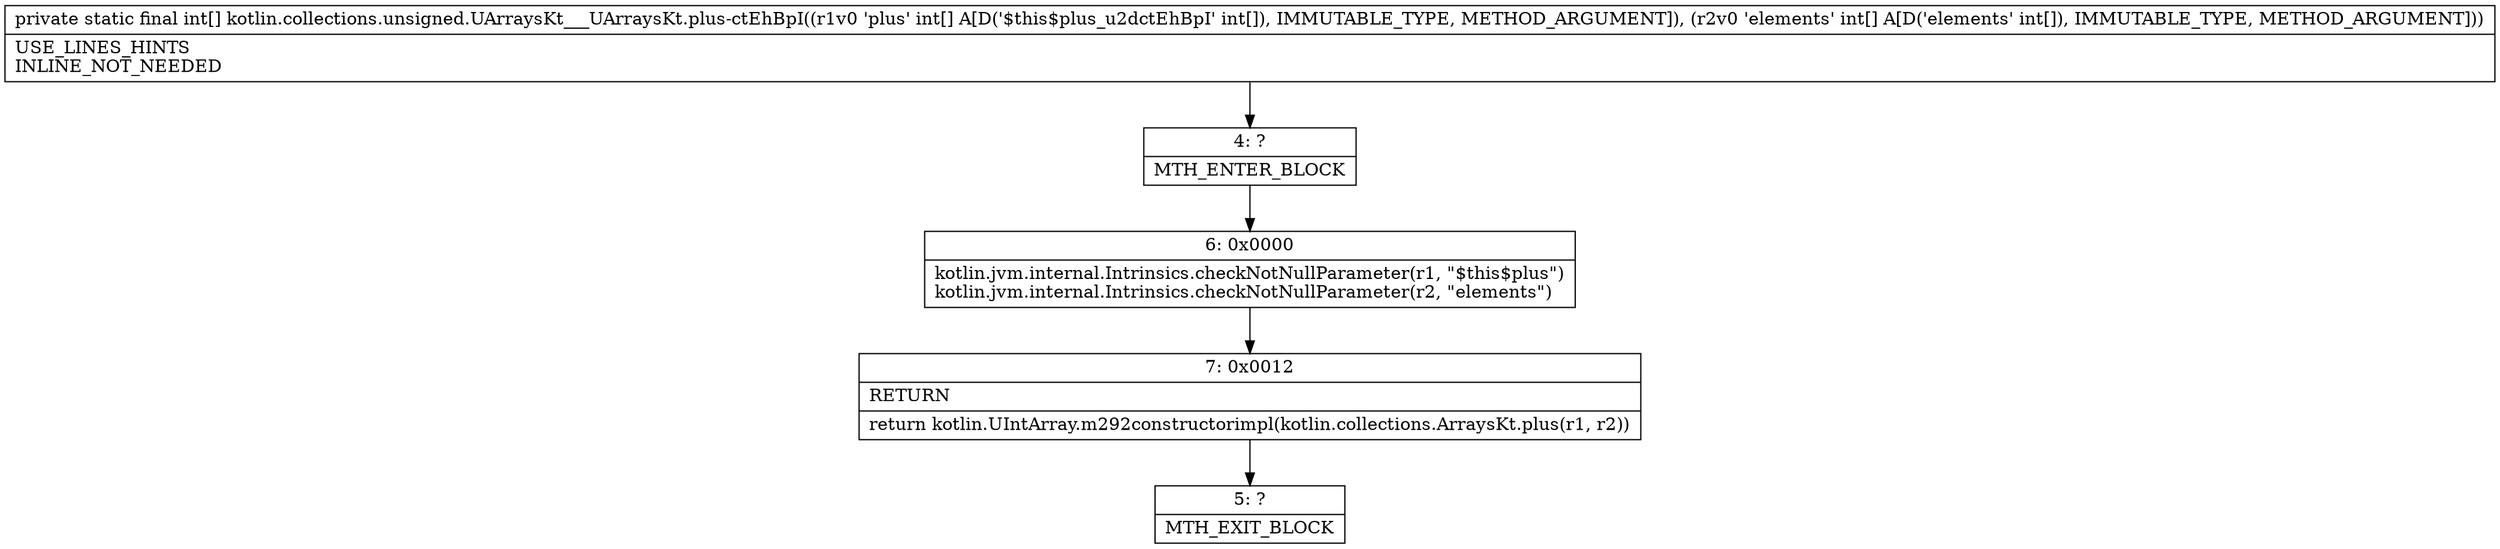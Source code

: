 digraph "CFG forkotlin.collections.unsigned.UArraysKt___UArraysKt.plus\-ctEhBpI([I[I)[I" {
Node_4 [shape=record,label="{4\:\ ?|MTH_ENTER_BLOCK\l}"];
Node_6 [shape=record,label="{6\:\ 0x0000|kotlin.jvm.internal.Intrinsics.checkNotNullParameter(r1, \"$this$plus\")\lkotlin.jvm.internal.Intrinsics.checkNotNullParameter(r2, \"elements\")\l}"];
Node_7 [shape=record,label="{7\:\ 0x0012|RETURN\l|return kotlin.UIntArray.m292constructorimpl(kotlin.collections.ArraysKt.plus(r1, r2))\l}"];
Node_5 [shape=record,label="{5\:\ ?|MTH_EXIT_BLOCK\l}"];
MethodNode[shape=record,label="{private static final int[] kotlin.collections.unsigned.UArraysKt___UArraysKt.plus\-ctEhBpI((r1v0 'plus' int[] A[D('$this$plus_u2dctEhBpI' int[]), IMMUTABLE_TYPE, METHOD_ARGUMENT]), (r2v0 'elements' int[] A[D('elements' int[]), IMMUTABLE_TYPE, METHOD_ARGUMENT]))  | USE_LINES_HINTS\lINLINE_NOT_NEEDED\l}"];
MethodNode -> Node_4;Node_4 -> Node_6;
Node_6 -> Node_7;
Node_7 -> Node_5;
}

